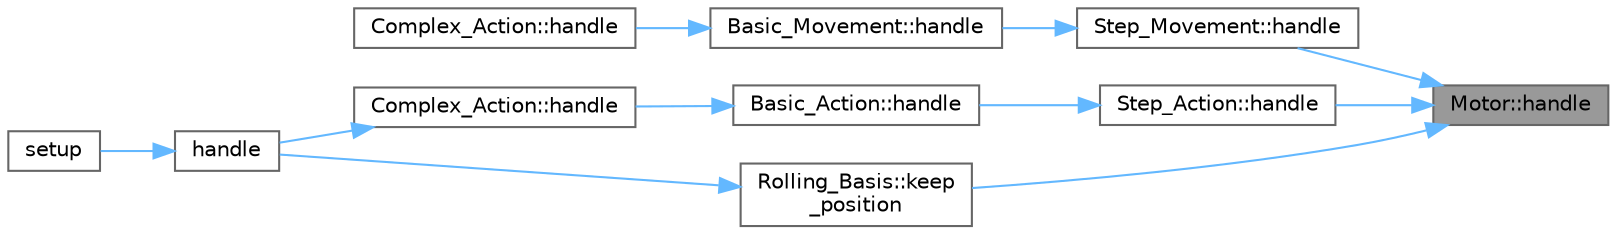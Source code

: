 digraph "Motor::handle"
{
 // LATEX_PDF_SIZE
  bgcolor="transparent";
  edge [fontname=Helvetica,fontsize=10,labelfontname=Helvetica,labelfontsize=10];
  node [fontname=Helvetica,fontsize=10,shape=box,height=0.2,width=0.4];
  rankdir="RL";
  Node1 [id="Node000001",label="Motor::handle",height=0.2,width=0.4,color="gray40", fillcolor="grey60", style="filled", fontcolor="black",tooltip=" "];
  Node1 -> Node2 [id="edge11_Node000001_Node000002",dir="back",color="steelblue1",style="solid",tooltip=" "];
  Node2 [id="Node000002",label="Step_Movement::handle",height=0.2,width=0.4,color="grey40", fillcolor="white", style="filled",URL="$class_step___movement.html#a413ac406de6f5d2d8cfe9e8ec88c50c0",tooltip=" "];
  Node2 -> Node3 [id="edge12_Node000002_Node000003",dir="back",color="steelblue1",style="solid",tooltip=" "];
  Node3 [id="Node000003",label="Basic_Movement::handle",height=0.2,width=0.4,color="grey40", fillcolor="white", style="filled",URL="$class_basic___movement.html#a293780bfa7dab668b8087986e21f2b8a",tooltip=" "];
  Node3 -> Node4 [id="edge13_Node000003_Node000004",dir="back",color="steelblue1",style="solid",tooltip=" "];
  Node4 [id="Node000004",label="Complex_Action::handle",height=0.2,width=0.4,color="grey40", fillcolor="white", style="filled",URL="$class_complex___action.html#a284a9ccac0c2e08073418a11dd192527",tooltip=" "];
  Node1 -> Node5 [id="edge14_Node000001_Node000005",dir="back",color="steelblue1",style="solid",tooltip=" "];
  Node5 [id="Node000005",label="Step_Action::handle",height=0.2,width=0.4,color="grey40", fillcolor="white", style="filled",URL="$class_step___action.html#a20e067d5f1101f802c6e8e174858a3db",tooltip=" "];
  Node5 -> Node6 [id="edge15_Node000005_Node000006",dir="back",color="steelblue1",style="solid",tooltip=" "];
  Node6 [id="Node000006",label="Basic_Action::handle",height=0.2,width=0.4,color="grey40", fillcolor="white", style="filled",URL="$class_basic___action.html#ab2418b75c7835cc8a8c0706bf6d08428",tooltip=" "];
  Node6 -> Node7 [id="edge16_Node000006_Node000007",dir="back",color="steelblue1",style="solid",tooltip=" "];
  Node7 [id="Node000007",label="Complex_Action::handle",height=0.2,width=0.4,color="grey40", fillcolor="white", style="filled",URL="$class_complex___action.html#aee02ccea441e74a9eae3247a5f5f07db",tooltip=" "];
  Node7 -> Node8 [id="edge17_Node000007_Node000008",dir="back",color="steelblue1",style="solid",tooltip=" "];
  Node8 [id="Node000008",label="handle",height=0.2,width=0.4,color="grey40", fillcolor="white", style="filled",URL="$main_8cpp.html#a37c2d0658e498b1bf878f8a3d9a7c5b4",tooltip=" "];
  Node8 -> Node9 [id="edge18_Node000008_Node000009",dir="back",color="steelblue1",style="solid",tooltip=" "];
  Node9 [id="Node000009",label="setup",height=0.2,width=0.4,color="grey40", fillcolor="white", style="filled",URL="$main_8cpp.html#a4fc01d736fe50cf5b977f755b675f11d",tooltip=" "];
  Node1 -> Node10 [id="edge19_Node000001_Node000010",dir="back",color="steelblue1",style="solid",tooltip=" "];
  Node10 [id="Node000010",label="Rolling_Basis::keep\l_position",height=0.2,width=0.4,color="grey40", fillcolor="white", style="filled",URL="$class_rolling___basis.html#a145e9e5884ba6082380b880bd99abace",tooltip=" "];
  Node10 -> Node8 [id="edge20_Node000010_Node000008",dir="back",color="steelblue1",style="solid",tooltip=" "];
}
